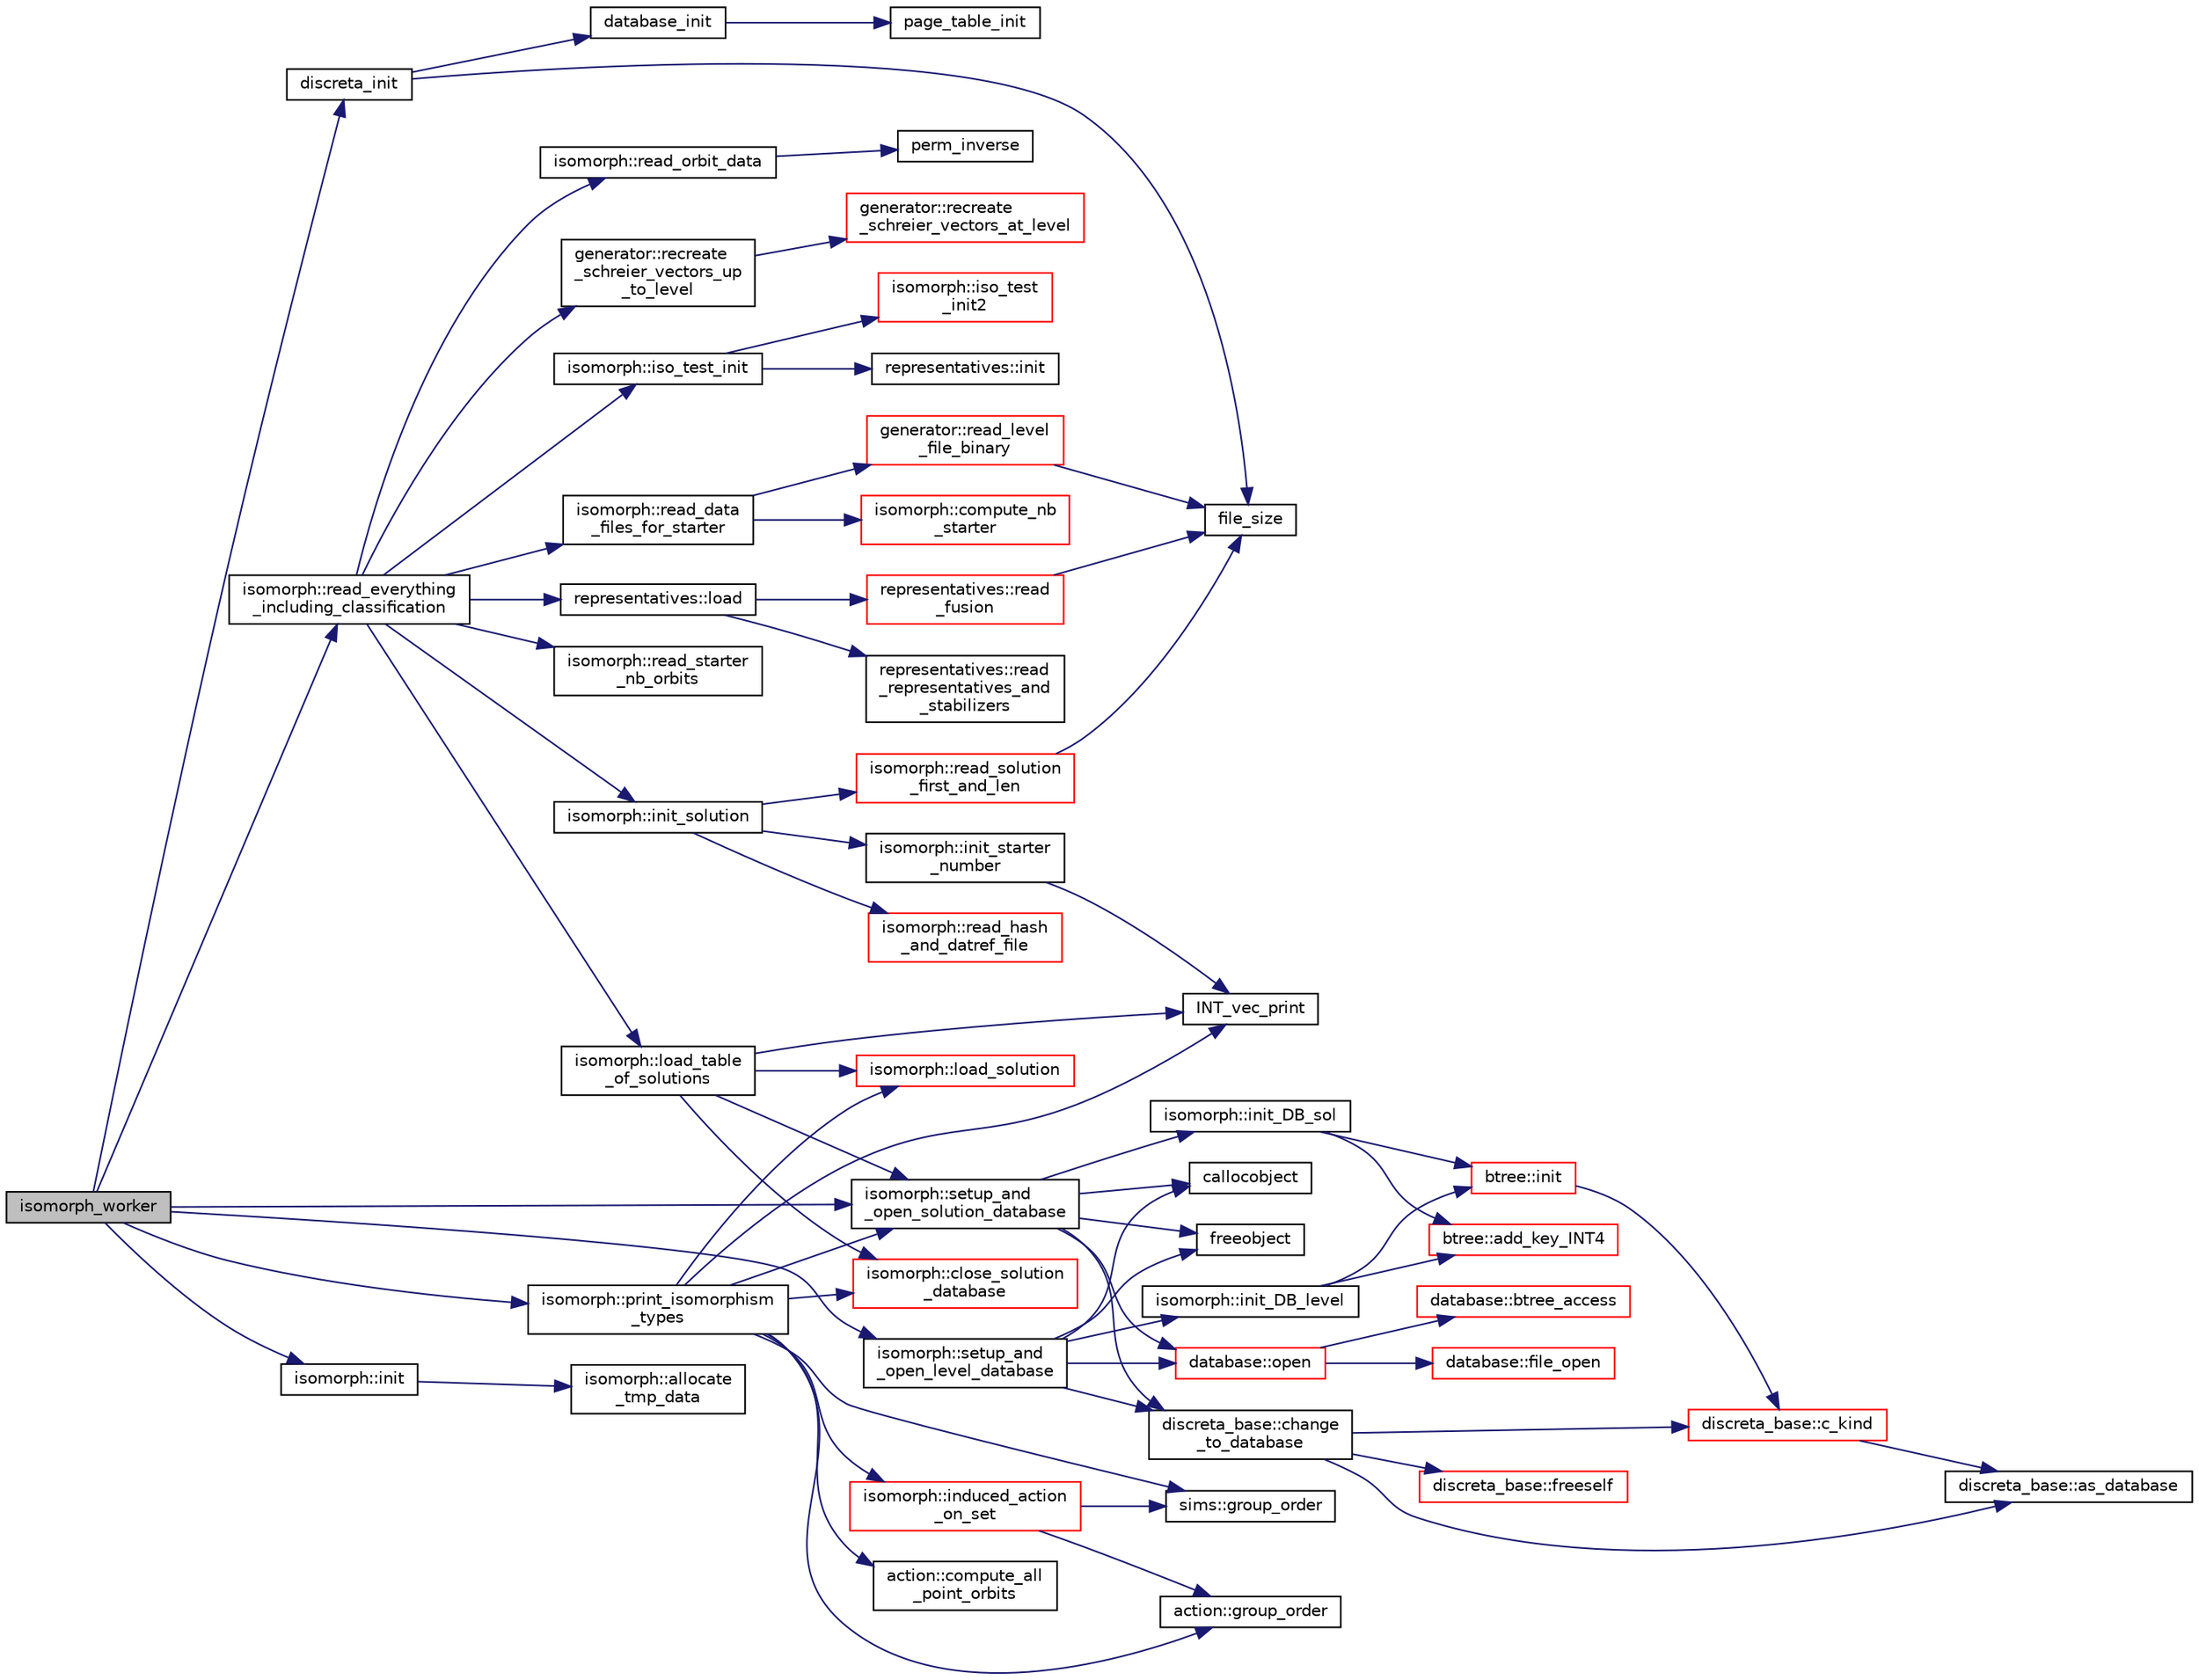 digraph "isomorph_worker"
{
  edge [fontname="Helvetica",fontsize="10",labelfontname="Helvetica",labelfontsize="10"];
  node [fontname="Helvetica",fontsize="10",shape=record];
  rankdir="LR";
  Node7980 [label="isomorph_worker",height=0.2,width=0.4,color="black", fillcolor="grey75", style="filled", fontcolor="black"];
  Node7980 -> Node7981 [color="midnightblue",fontsize="10",style="solid",fontname="Helvetica"];
  Node7981 [label="discreta_init",height=0.2,width=0.4,color="black", fillcolor="white", style="filled",URL="$d9/d60/discreta_8h.html#a26c1fcfc028f99baaccd7da37c8688e7"];
  Node7981 -> Node7982 [color="midnightblue",fontsize="10",style="solid",fontname="Helvetica"];
  Node7982 [label="file_size",height=0.2,width=0.4,color="black", fillcolor="white", style="filled",URL="$df/dbf/sajeeb_8_c.html#a5c37cf5785204b6e9adf647dc14d0e50"];
  Node7981 -> Node7983 [color="midnightblue",fontsize="10",style="solid",fontname="Helvetica"];
  Node7983 [label="database_init",height=0.2,width=0.4,color="black", fillcolor="white", style="filled",URL="$d8/d5a/btree_8_c.html#a925ec7a8df95c484c506e7d1a0419f1c"];
  Node7983 -> Node7984 [color="midnightblue",fontsize="10",style="solid",fontname="Helvetica"];
  Node7984 [label="page_table_init",height=0.2,width=0.4,color="black", fillcolor="white", style="filled",URL="$d9/d60/discreta_8h.html#ab1c17c254db929b1c70f13c60f3efbbe"];
  Node7980 -> Node7985 [color="midnightblue",fontsize="10",style="solid",fontname="Helvetica"];
  Node7985 [label="isomorph::init",height=0.2,width=0.4,color="black", fillcolor="white", style="filled",URL="$d3/d5f/classisomorph.html#ad10f09aafccb67e0871404d61a68e0d9"];
  Node7985 -> Node7986 [color="midnightblue",fontsize="10",style="solid",fontname="Helvetica"];
  Node7986 [label="isomorph::allocate\l_tmp_data",height=0.2,width=0.4,color="black", fillcolor="white", style="filled",URL="$d3/d5f/classisomorph.html#a2aba74f4e4c524cfee6c9faea33474c2"];
  Node7980 -> Node7987 [color="midnightblue",fontsize="10",style="solid",fontname="Helvetica"];
  Node7987 [label="isomorph::read_everything\l_including_classification",height=0.2,width=0.4,color="black", fillcolor="white", style="filled",URL="$d3/d5f/classisomorph.html#aa6a56e4522d3133a6ea65c9ac6de3924"];
  Node7987 -> Node7988 [color="midnightblue",fontsize="10",style="solid",fontname="Helvetica"];
  Node7988 [label="isomorph::read_data\l_files_for_starter",height=0.2,width=0.4,color="black", fillcolor="white", style="filled",URL="$d3/d5f/classisomorph.html#a388ff858a7a437e12b5a96121294f48f"];
  Node7988 -> Node7989 [color="midnightblue",fontsize="10",style="solid",fontname="Helvetica"];
  Node7989 [label="generator::read_level\l_file_binary",height=0.2,width=0.4,color="red", fillcolor="white", style="filled",URL="$d7/d73/classgenerator.html#a03b82a8bd61e9d6af1a8c114274b2be2"];
  Node7989 -> Node7982 [color="midnightblue",fontsize="10",style="solid",fontname="Helvetica"];
  Node7988 -> Node7995 [color="midnightblue",fontsize="10",style="solid",fontname="Helvetica"];
  Node7995 [label="isomorph::compute_nb\l_starter",height=0.2,width=0.4,color="red", fillcolor="white", style="filled",URL="$d3/d5f/classisomorph.html#ac899e1617283a043eab938ee0f84ea51"];
  Node7987 -> Node7997 [color="midnightblue",fontsize="10",style="solid",fontname="Helvetica"];
  Node7997 [label="isomorph::init_solution",height=0.2,width=0.4,color="black", fillcolor="white", style="filled",URL="$d3/d5f/classisomorph.html#ac3c171a595b93a33ac8a9e5d2d7b6eab"];
  Node7997 -> Node7998 [color="midnightblue",fontsize="10",style="solid",fontname="Helvetica"];
  Node7998 [label="isomorph::read_solution\l_first_and_len",height=0.2,width=0.4,color="red", fillcolor="white", style="filled",URL="$d3/d5f/classisomorph.html#affd1e7546f0caf49aac43df1cff96485"];
  Node7998 -> Node7982 [color="midnightblue",fontsize="10",style="solid",fontname="Helvetica"];
  Node7997 -> Node8014 [color="midnightblue",fontsize="10",style="solid",fontname="Helvetica"];
  Node8014 [label="isomorph::init_starter\l_number",height=0.2,width=0.4,color="black", fillcolor="white", style="filled",URL="$d3/d5f/classisomorph.html#a93b1d8fa988ca12f5f231fc4420873b2"];
  Node8014 -> Node8015 [color="midnightblue",fontsize="10",style="solid",fontname="Helvetica"];
  Node8015 [label="INT_vec_print",height=0.2,width=0.4,color="black", fillcolor="white", style="filled",URL="$df/dbf/sajeeb_8_c.html#a79a5901af0b47dd0d694109543c027fe"];
  Node7997 -> Node8016 [color="midnightblue",fontsize="10",style="solid",fontname="Helvetica"];
  Node8016 [label="isomorph::read_hash\l_and_datref_file",height=0.2,width=0.4,color="red", fillcolor="white", style="filled",URL="$d3/d5f/classisomorph.html#a9e56d23f3f1d73c76945df4157100d1a"];
  Node7987 -> Node8018 [color="midnightblue",fontsize="10",style="solid",fontname="Helvetica"];
  Node8018 [label="isomorph::load_table\l_of_solutions",height=0.2,width=0.4,color="black", fillcolor="white", style="filled",URL="$d3/d5f/classisomorph.html#a21ab5aba74a200b9abf041dc5206821a"];
  Node8018 -> Node8019 [color="midnightblue",fontsize="10",style="solid",fontname="Helvetica"];
  Node8019 [label="isomorph::setup_and\l_open_solution_database",height=0.2,width=0.4,color="black", fillcolor="white", style="filled",URL="$d3/d5f/classisomorph.html#a31846d3ae261a9c2dc089fb87710ce5c"];
  Node8019 -> Node8020 [color="midnightblue",fontsize="10",style="solid",fontname="Helvetica"];
  Node8020 [label="freeobject",height=0.2,width=0.4,color="black", fillcolor="white", style="filled",URL="$d9/d60/discreta_8h.html#a3bd8a0c7f8d0451709f6e310536ff2ae"];
  Node8019 -> Node8021 [color="midnightblue",fontsize="10",style="solid",fontname="Helvetica"];
  Node8021 [label="callocobject",height=0.2,width=0.4,color="black", fillcolor="white", style="filled",URL="$d9/d60/discreta_8h.html#a8bbcb8338d159223714097d10e94364d"];
  Node8019 -> Node8022 [color="midnightblue",fontsize="10",style="solid",fontname="Helvetica"];
  Node8022 [label="discreta_base::change\l_to_database",height=0.2,width=0.4,color="black", fillcolor="white", style="filled",URL="$d7/d71/classdiscreta__base.html#a9187fb1e0526e3d327b78bb19475ae40"];
  Node8022 -> Node8023 [color="midnightblue",fontsize="10",style="solid",fontname="Helvetica"];
  Node8023 [label="discreta_base::freeself",height=0.2,width=0.4,color="red", fillcolor="white", style="filled",URL="$d7/d71/classdiscreta__base.html#a9a3c9501a562293b5667c11b9174d6e5"];
  Node8022 -> Node8071 [color="midnightblue",fontsize="10",style="solid",fontname="Helvetica"];
  Node8071 [label="discreta_base::c_kind",height=0.2,width=0.4,color="red", fillcolor="white", style="filled",URL="$d7/d71/classdiscreta__base.html#adc2ff61589c2d083688e7a43f333cb62"];
  Node8071 -> Node8063 [color="midnightblue",fontsize="10",style="solid",fontname="Helvetica"];
  Node8063 [label="discreta_base::as_database",height=0.2,width=0.4,color="black", fillcolor="white", style="filled",URL="$d7/d71/classdiscreta__base.html#ab055d39d58210a2b03ba3d33703b09a9"];
  Node8022 -> Node8063 [color="midnightblue",fontsize="10",style="solid",fontname="Helvetica"];
  Node8019 -> Node8094 [color="midnightblue",fontsize="10",style="solid",fontname="Helvetica"];
  Node8094 [label="isomorph::init_DB_sol",height=0.2,width=0.4,color="black", fillcolor="white", style="filled",URL="$d3/d5f/classisomorph.html#afd8d8a546fa9a7bc6f211b216e291039"];
  Node8094 -> Node8095 [color="midnightblue",fontsize="10",style="solid",fontname="Helvetica"];
  Node8095 [label="btree::init",height=0.2,width=0.4,color="red", fillcolor="white", style="filled",URL="$dd/db0/classbtree.html#a3c88706e9886f1f9bc142b511aeab642"];
  Node8095 -> Node8071 [color="midnightblue",fontsize="10",style="solid",fontname="Helvetica"];
  Node8094 -> Node8117 [color="midnightblue",fontsize="10",style="solid",fontname="Helvetica"];
  Node8117 [label="btree::add_key_INT4",height=0.2,width=0.4,color="red", fillcolor="white", style="filled",URL="$dd/db0/classbtree.html#a4c42710e5f8cb4e3991d591fe2ae6f42"];
  Node8019 -> Node8132 [color="midnightblue",fontsize="10",style="solid",fontname="Helvetica"];
  Node8132 [label="database::open",height=0.2,width=0.4,color="red", fillcolor="white", style="filled",URL="$db/d72/classdatabase.html#a65e8eccf98ecab4d55fb25bacaae6a19"];
  Node8132 -> Node8133 [color="midnightblue",fontsize="10",style="solid",fontname="Helvetica"];
  Node8133 [label="database::file_open",height=0.2,width=0.4,color="red", fillcolor="white", style="filled",URL="$db/d72/classdatabase.html#a33494febd887d058f862ef6001d4a044"];
  Node8132 -> Node8143 [color="midnightblue",fontsize="10",style="solid",fontname="Helvetica"];
  Node8143 [label="database::btree_access",height=0.2,width=0.4,color="red", fillcolor="white", style="filled",URL="$db/d72/classdatabase.html#a30109ba5488b06111439f887fc1ac499"];
  Node8018 -> Node8153 [color="midnightblue",fontsize="10",style="solid",fontname="Helvetica"];
  Node8153 [label="isomorph::load_solution",height=0.2,width=0.4,color="red", fillcolor="white", style="filled",URL="$d3/d5f/classisomorph.html#a18df8e5d8ba2c2fe7c6d59a2d42768a5"];
  Node8018 -> Node8015 [color="midnightblue",fontsize="10",style="solid",fontname="Helvetica"];
  Node8018 -> Node8160 [color="midnightblue",fontsize="10",style="solid",fontname="Helvetica"];
  Node8160 [label="isomorph::close_solution\l_database",height=0.2,width=0.4,color="red", fillcolor="white", style="filled",URL="$d3/d5f/classisomorph.html#a4219716e51f60288361e06dd0e91810b"];
  Node7987 -> Node8172 [color="midnightblue",fontsize="10",style="solid",fontname="Helvetica"];
  Node8172 [label="isomorph::read_orbit_data",height=0.2,width=0.4,color="black", fillcolor="white", style="filled",URL="$d3/d5f/classisomorph.html#a3f895bdfd6614c79db98560b091d61eb"];
  Node8172 -> Node8006 [color="midnightblue",fontsize="10",style="solid",fontname="Helvetica"];
  Node8006 [label="perm_inverse",height=0.2,width=0.4,color="black", fillcolor="white", style="filled",URL="$d2/d7c/combinatorics_8_c.html#ab7f02d1e2e257e1118eae354ab16d447"];
  Node7987 -> Node8173 [color="midnightblue",fontsize="10",style="solid",fontname="Helvetica"];
  Node8173 [label="generator::recreate\l_schreier_vectors_up\l_to_level",height=0.2,width=0.4,color="black", fillcolor="white", style="filled",URL="$d7/d73/classgenerator.html#a2ca7599e91bb012d41153aec95f081f7"];
  Node8173 -> Node8174 [color="midnightblue",fontsize="10",style="solid",fontname="Helvetica"];
  Node8174 [label="generator::recreate\l_schreier_vectors_at_level",height=0.2,width=0.4,color="red", fillcolor="white", style="filled",URL="$d7/d73/classgenerator.html#a7d190e196e7c9721c4135f40f01d922f"];
  Node7987 -> Node8710 [color="midnightblue",fontsize="10",style="solid",fontname="Helvetica"];
  Node8710 [label="isomorph::iso_test_init",height=0.2,width=0.4,color="black", fillcolor="white", style="filled",URL="$d3/d5f/classisomorph.html#a71d125f4cc34ac9a2160e565021802f8"];
  Node8710 -> Node8711 [color="midnightblue",fontsize="10",style="solid",fontname="Helvetica"];
  Node8711 [label="isomorph::iso_test\l_init2",height=0.2,width=0.4,color="red", fillcolor="white", style="filled",URL="$d3/d5f/classisomorph.html#a5aa54ad741dc6c43e688f6c66dae798d"];
  Node8710 -> Node8713 [color="midnightblue",fontsize="10",style="solid",fontname="Helvetica"];
  Node8713 [label="representatives::init",height=0.2,width=0.4,color="black", fillcolor="white", style="filled",URL="$da/dc1/classrepresentatives.html#ae3d1d5911e48bb0086264840f942370e"];
  Node7987 -> Node8714 [color="midnightblue",fontsize="10",style="solid",fontname="Helvetica"];
  Node8714 [label="isomorph::read_starter\l_nb_orbits",height=0.2,width=0.4,color="black", fillcolor="white", style="filled",URL="$d3/d5f/classisomorph.html#a1102e2f058d18399ce5155ae33b2f00a"];
  Node7987 -> Node8715 [color="midnightblue",fontsize="10",style="solid",fontname="Helvetica"];
  Node8715 [label="representatives::load",height=0.2,width=0.4,color="black", fillcolor="white", style="filled",URL="$da/dc1/classrepresentatives.html#af9a82206de511896846f35ea46d29515"];
  Node8715 -> Node8716 [color="midnightblue",fontsize="10",style="solid",fontname="Helvetica"];
  Node8716 [label="representatives::read\l_fusion",height=0.2,width=0.4,color="red", fillcolor="white", style="filled",URL="$da/dc1/classrepresentatives.html#a5ced64d9af0c5e0ad46b9ba6244ac332"];
  Node8716 -> Node7982 [color="midnightblue",fontsize="10",style="solid",fontname="Helvetica"];
  Node8715 -> Node8718 [color="midnightblue",fontsize="10",style="solid",fontname="Helvetica"];
  Node8718 [label="representatives::read\l_representatives_and\l_stabilizers",height=0.2,width=0.4,color="black", fillcolor="white", style="filled",URL="$da/dc1/classrepresentatives.html#a265f9011bf89e9be28e9627ad127f0f4"];
  Node7980 -> Node8019 [color="midnightblue",fontsize="10",style="solid",fontname="Helvetica"];
  Node7980 -> Node8719 [color="midnightblue",fontsize="10",style="solid",fontname="Helvetica"];
  Node8719 [label="isomorph::setup_and\l_open_level_database",height=0.2,width=0.4,color="black", fillcolor="white", style="filled",URL="$d3/d5f/classisomorph.html#aa011f38988f4db9c6f5abd84faebd153"];
  Node8719 -> Node8020 [color="midnightblue",fontsize="10",style="solid",fontname="Helvetica"];
  Node8719 -> Node8021 [color="midnightblue",fontsize="10",style="solid",fontname="Helvetica"];
  Node8719 -> Node8022 [color="midnightblue",fontsize="10",style="solid",fontname="Helvetica"];
  Node8719 -> Node8720 [color="midnightblue",fontsize="10",style="solid",fontname="Helvetica"];
  Node8720 [label="isomorph::init_DB_level",height=0.2,width=0.4,color="black", fillcolor="white", style="filled",URL="$d3/d5f/classisomorph.html#a1a2df5281026bc94d57ebce33d67fe6c"];
  Node8720 -> Node8095 [color="midnightblue",fontsize="10",style="solid",fontname="Helvetica"];
  Node8720 -> Node8117 [color="midnightblue",fontsize="10",style="solid",fontname="Helvetica"];
  Node8719 -> Node8132 [color="midnightblue",fontsize="10",style="solid",fontname="Helvetica"];
  Node7980 -> Node8721 [color="midnightblue",fontsize="10",style="solid",fontname="Helvetica"];
  Node8721 [label="isomorph::print_isomorphism\l_types",height=0.2,width=0.4,color="black", fillcolor="white", style="filled",URL="$d3/d5f/classisomorph.html#abbcd12f6434585951a5532d0b2467a00"];
  Node8721 -> Node8203 [color="midnightblue",fontsize="10",style="solid",fontname="Helvetica"];
  Node8203 [label="sims::group_order",height=0.2,width=0.4,color="black", fillcolor="white", style="filled",URL="$d9/df3/classsims.html#aa442445175656570fa35febbe790efad"];
  Node8721 -> Node8019 [color="midnightblue",fontsize="10",style="solid",fontname="Helvetica"];
  Node8721 -> Node8153 [color="midnightblue",fontsize="10",style="solid",fontname="Helvetica"];
  Node8721 -> Node8015 [color="midnightblue",fontsize="10",style="solid",fontname="Helvetica"];
  Node8721 -> Node8722 [color="midnightblue",fontsize="10",style="solid",fontname="Helvetica"];
  Node8722 [label="isomorph::induced_action\l_on_set",height=0.2,width=0.4,color="red", fillcolor="white", style="filled",URL="$d3/d5f/classisomorph.html#a66a62f79a0f877b889ec5bd0c79392f1"];
  Node8722 -> Node8666 [color="midnightblue",fontsize="10",style="solid",fontname="Helvetica"];
  Node8666 [label="action::group_order",height=0.2,width=0.4,color="black", fillcolor="white", style="filled",URL="$d2/d86/classaction.html#ad1f69adb27041311d2e7be96e39388d4"];
  Node8722 -> Node8203 [color="midnightblue",fontsize="10",style="solid",fontname="Helvetica"];
  Node8721 -> Node8666 [color="midnightblue",fontsize="10",style="solid",fontname="Helvetica"];
  Node8721 -> Node8770 [color="midnightblue",fontsize="10",style="solid",fontname="Helvetica"];
  Node8770 [label="action::compute_all\l_point_orbits",height=0.2,width=0.4,color="black", fillcolor="white", style="filled",URL="$d2/d86/classaction.html#a8fc64d7994aa7e5eee96eedf6be3215e"];
  Node8721 -> Node8160 [color="midnightblue",fontsize="10",style="solid",fontname="Helvetica"];
}
